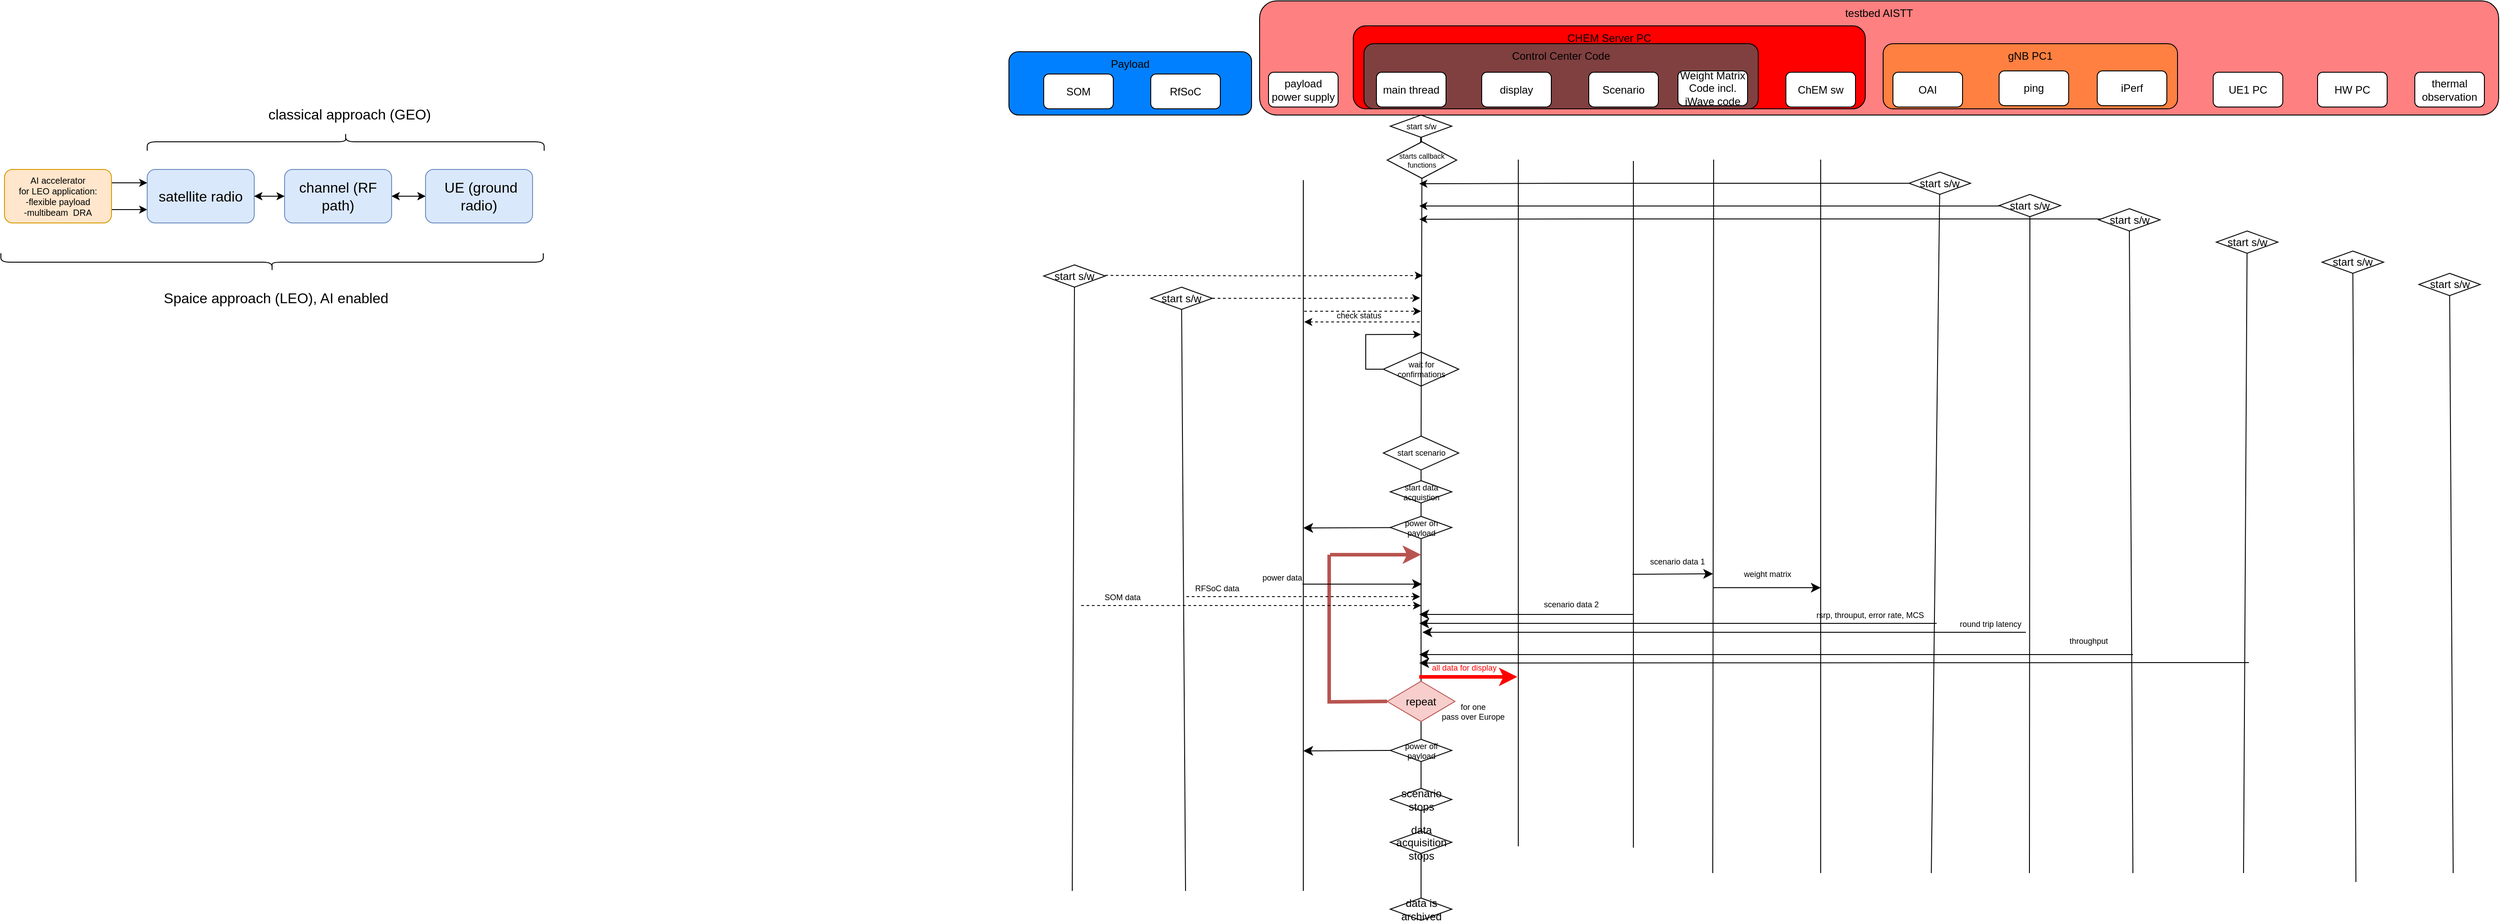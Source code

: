 <mxfile version="24.0.5" type="github">
  <diagram name="Page-1" id="akqyKi0w9UuJNH26rZH2">
    <mxGraphModel dx="986" dy="660" grid="1" gridSize="10" guides="1" tooltips="1" connect="1" arrows="1" fold="1" page="0" pageScale="1" pageWidth="850" pageHeight="1100" math="0" shadow="0">
      <root>
        <mxCell id="0" />
        <mxCell id="1" parent="0" />
        <mxCell id="XN0WKmRxlIbtqyMM3pOz-43" value="testbed AISTT" style="rounded=1;whiteSpace=wrap;html=1;verticalAlign=top;fillColor=#ff8080;" parent="1" vertex="1">
          <mxGeometry x="1481" y="52" width="1389" height="128" as="geometry" />
        </mxCell>
        <mxCell id="4lgjf_8xwGtGKe-XyLzw-3" value="gNB PC1" style="rounded=1;whiteSpace=wrap;html=1;verticalAlign=top;fillColor=#ff8040;" vertex="1" parent="1">
          <mxGeometry x="2180" y="100" width="330" height="73" as="geometry" />
        </mxCell>
        <mxCell id="4lgjf_8xwGtGKe-XyLzw-7" value="CHEM Server PC" style="rounded=1;whiteSpace=wrap;html=1;verticalAlign=top;fillColor=#ff0000;" vertex="1" parent="1">
          <mxGeometry x="1586" y="80" width="574" height="93" as="geometry" />
        </mxCell>
        <mxCell id="4lgjf_8xwGtGKe-XyLzw-6" value="Control Center Code" style="rounded=1;whiteSpace=wrap;html=1;verticalAlign=top;fillColor=#804040;" vertex="1" parent="1">
          <mxGeometry x="1598" y="100" width="442" height="73" as="geometry" />
        </mxCell>
        <mxCell id="XN0WKmRxlIbtqyMM3pOz-33" value="Payload" style="rounded=1;whiteSpace=wrap;html=1;verticalAlign=top;fillColor=#0080ff;" parent="1" vertex="1">
          <mxGeometry x="1200" y="109" width="272" height="71" as="geometry" />
        </mxCell>
        <mxCell id="f_jKXFgEopd7oYcj2sJP-1" style="edgeStyle=orthogonalEdgeStyle;rounded=0;orthogonalLoop=1;jettySize=auto;html=1;exitX=1;exitY=0.5;exitDx=0;exitDy=0;startArrow=classic;startFill=0;" parent="1" source="rtLIbUINDSShz8pWYrtB-1" target="rtLIbUINDSShz8pWYrtB-2" edge="1">
          <mxGeometry relative="1" as="geometry" />
        </mxCell>
        <mxCell id="rtLIbUINDSShz8pWYrtB-1" value="satellite radio" style="rounded=1;whiteSpace=wrap;html=1;fontSize=16;fillColor=#dae8fc;strokeColor=#6c8ebf;" parent="1" vertex="1">
          <mxGeometry x="234" y="241" width="120" height="60" as="geometry" />
        </mxCell>
        <mxCell id="f_jKXFgEopd7oYcj2sJP-2" value="" style="edgeStyle=orthogonalEdgeStyle;rounded=0;orthogonalLoop=1;jettySize=auto;html=1;" parent="1" source="rtLIbUINDSShz8pWYrtB-2" target="rtLIbUINDSShz8pWYrtB-1" edge="1">
          <mxGeometry relative="1" as="geometry" />
        </mxCell>
        <mxCell id="f_jKXFgEopd7oYcj2sJP-3" style="edgeStyle=orthogonalEdgeStyle;rounded=0;orthogonalLoop=1;jettySize=auto;html=1;exitX=1;exitY=0.5;exitDx=0;exitDy=0;entryX=0;entryY=0.5;entryDx=0;entryDy=0;startArrow=classic;startFill=0;" parent="1" source="rtLIbUINDSShz8pWYrtB-2" target="rtLIbUINDSShz8pWYrtB-3" edge="1">
          <mxGeometry relative="1" as="geometry" />
        </mxCell>
        <mxCell id="f_jKXFgEopd7oYcj2sJP-4" value="" style="edgeStyle=orthogonalEdgeStyle;rounded=0;orthogonalLoop=1;jettySize=auto;html=1;startArrow=classic;startFill=1;" parent="1" source="rtLIbUINDSShz8pWYrtB-2" target="rtLIbUINDSShz8pWYrtB-3" edge="1">
          <mxGeometry relative="1" as="geometry" />
        </mxCell>
        <mxCell id="rtLIbUINDSShz8pWYrtB-2" value="channel (RF path)" style="rounded=1;whiteSpace=wrap;html=1;fontSize=16;fillColor=#dae8fc;strokeColor=#6c8ebf;" parent="1" vertex="1">
          <mxGeometry x="388" y="241" width="120" height="60" as="geometry" />
        </mxCell>
        <mxCell id="rtLIbUINDSShz8pWYrtB-3" value="&amp;nbsp;UE (ground radio)" style="rounded=1;whiteSpace=wrap;html=1;fontSize=16;fillColor=#dae8fc;strokeColor=#6c8ebf;" parent="1" vertex="1">
          <mxGeometry x="546" y="241" width="120" height="60" as="geometry" />
        </mxCell>
        <mxCell id="f_jKXFgEopd7oYcj2sJP-5" style="edgeStyle=orthogonalEdgeStyle;rounded=0;orthogonalLoop=1;jettySize=auto;html=1;exitX=1;exitY=0.25;exitDx=0;exitDy=0;entryX=0;entryY=0.25;entryDx=0;entryDy=0;" parent="1" source="rtLIbUINDSShz8pWYrtB-4" target="rtLIbUINDSShz8pWYrtB-1" edge="1">
          <mxGeometry relative="1" as="geometry" />
        </mxCell>
        <mxCell id="f_jKXFgEopd7oYcj2sJP-6" style="edgeStyle=orthogonalEdgeStyle;rounded=0;orthogonalLoop=1;jettySize=auto;html=1;exitX=1;exitY=0.75;exitDx=0;exitDy=0;entryX=0;entryY=0.75;entryDx=0;entryDy=0;" parent="1" source="rtLIbUINDSShz8pWYrtB-4" target="rtLIbUINDSShz8pWYrtB-1" edge="1">
          <mxGeometry relative="1" as="geometry" />
        </mxCell>
        <mxCell id="rtLIbUINDSShz8pWYrtB-4" value="&lt;font style=&quot;font-size: 10px;&quot;&gt;AI accelerator&lt;br style=&quot;font-size: 10px;&quot;&gt;for LEO&lt;font style=&quot;font-size: 10px;&quot;&gt; application:&lt;/font&gt;&lt;/font&gt;&lt;font style=&quot;font-size: 10px;&quot;&gt;&lt;br style=&quot;font-size: 10px;&quot;&gt;-flexible payload&lt;/font&gt;&lt;div style=&quot;font-size: 10px;&quot;&gt;&lt;font style=&quot;font-size: 10px;&quot;&gt;-multibeam&amp;nbsp; DRA&lt;br style=&quot;font-size: 10px;&quot;&gt;&lt;/font&gt;&lt;/div&gt;" style="rounded=1;whiteSpace=wrap;html=1;fontSize=10;spacing=0;fillColor=#ffe6cc;strokeColor=#d79b00;" parent="1" vertex="1">
          <mxGeometry x="74" y="241" width="120" height="60" as="geometry" />
        </mxCell>
        <mxCell id="f_jKXFgEopd7oYcj2sJP-8" value="" style="shape=curlyBracket;whiteSpace=wrap;html=1;rounded=1;labelPosition=left;verticalLabelPosition=middle;align=right;verticalAlign=middle;rotation=90;" parent="1" vertex="1">
          <mxGeometry x="446.5" y="-12.5" width="20" height="445" as="geometry" />
        </mxCell>
        <mxCell id="f_jKXFgEopd7oYcj2sJP-9" value="" style="shape=curlyBracket;whiteSpace=wrap;html=1;rounded=1;labelPosition=left;verticalLabelPosition=middle;align=right;verticalAlign=middle;rotation=-90;" parent="1" vertex="1">
          <mxGeometry x="364" y="41" width="20" height="608" as="geometry" />
        </mxCell>
        <mxCell id="f_jKXFgEopd7oYcj2sJP-10" value="classical approach (GEO)" style="text;html=1;strokeColor=none;fillColor=none;align=center;verticalAlign=middle;whiteSpace=wrap;rounded=0;fontSize=16;" parent="1" vertex="1">
          <mxGeometry x="346" y="164" width="229.5" height="30" as="geometry" />
        </mxCell>
        <mxCell id="f_jKXFgEopd7oYcj2sJP-13" value="Spaice approach (LEO), AI enabled" style="text;html=1;strokeColor=none;fillColor=none;align=center;verticalAlign=middle;whiteSpace=wrap;rounded=0;fontSize=16;" parent="1" vertex="1">
          <mxGeometry x="234" y="370" width="289" height="30" as="geometry" />
        </mxCell>
        <mxCell id="dyPH3C41059jYyeXzHxH-2" value="" style="endArrow=none;html=1;rounded=0;" parent="1" source="dyPH3C41059jYyeXzHxH-29" edge="1">
          <mxGeometry width="50" height="50" relative="1" as="geometry">
            <mxPoint x="1657" y="738" as="sourcePoint" />
            <mxPoint x="1661" y="227" as="targetPoint" />
          </mxGeometry>
        </mxCell>
        <mxCell id="dyPH3C41059jYyeXzHxH-7" value="main thread" style="rounded=1;whiteSpace=wrap;html=1;" parent="1" vertex="1">
          <mxGeometry x="1612" y="132" width="78" height="39" as="geometry" />
        </mxCell>
        <mxCell id="dyPH3C41059jYyeXzHxH-8" value="ChEM sw" style="rounded=1;whiteSpace=wrap;html=1;" parent="1" vertex="1">
          <mxGeometry x="2071" y="132" width="78" height="39" as="geometry" />
        </mxCell>
        <mxCell id="dyPH3C41059jYyeXzHxH-9" value="OAI" style="rounded=1;whiteSpace=wrap;html=1;" parent="1" vertex="1">
          <mxGeometry x="2191" y="132" width="78" height="39" as="geometry" />
        </mxCell>
        <mxCell id="dyPH3C41059jYyeXzHxH-11" value="&lt;div&gt;UE1 PC&lt;br&gt;&lt;/div&gt;" style="rounded=1;whiteSpace=wrap;html=1;" parent="1" vertex="1">
          <mxGeometry x="2550" y="132" width="78" height="39" as="geometry" />
        </mxCell>
        <mxCell id="dyPH3C41059jYyeXzHxH-13" value="HW PC" style="rounded=1;whiteSpace=wrap;html=1;" parent="1" vertex="1">
          <mxGeometry x="2667" y="132" width="78" height="39" as="geometry" />
        </mxCell>
        <mxCell id="dyPH3C41059jYyeXzHxH-15" value="" style="endArrow=none;html=1;rounded=0;" parent="1" source="dyPH3C41059jYyeXzHxH-30" target="dyPH3C41059jYyeXzHxH-14" edge="1">
          <mxGeometry width="50" height="50" relative="1" as="geometry">
            <mxPoint x="1657" y="738" as="sourcePoint" />
            <mxPoint x="1661" y="227" as="targetPoint" />
          </mxGeometry>
        </mxCell>
        <mxCell id="dyPH3C41059jYyeXzHxH-14" value="start scenario" style="rhombus;whiteSpace=wrap;html=1;fontSize=9;" parent="1" vertex="1">
          <mxGeometry x="1619.75" y="540" width="84.5" height="38" as="geometry" />
        </mxCell>
        <mxCell id="dyPH3C41059jYyeXzHxH-17" value="" style="endArrow=none;html=1;rounded=0;" parent="1" edge="1">
          <mxGeometry width="50" height="50" relative="1" as="geometry">
            <mxPoint x="2110" y="1030" as="sourcePoint" />
            <mxPoint x="2110" y="230" as="targetPoint" />
          </mxGeometry>
        </mxCell>
        <mxCell id="dyPH3C41059jYyeXzHxH-19" value="" style="endArrow=none;html=1;rounded=0;" parent="1" target="dyPH3C41059jYyeXzHxH-18" edge="1">
          <mxGeometry width="50" height="50" relative="1" as="geometry">
            <mxPoint x="2234" y="1030" as="sourcePoint" />
            <mxPoint x="2238" y="227" as="targetPoint" />
          </mxGeometry>
        </mxCell>
        <mxCell id="dyPH3C41059jYyeXzHxH-25" style="edgeStyle=orthogonalEdgeStyle;rounded=0;orthogonalLoop=1;jettySize=auto;html=1;exitX=0;exitY=0.5;exitDx=0;exitDy=0;" parent="1" source="dyPH3C41059jYyeXzHxH-18" edge="1">
          <mxGeometry relative="1" as="geometry">
            <mxPoint x="1660" y="257" as="targetPoint" />
            <Array as="points">
              <mxPoint x="1830" y="257" />
              <mxPoint x="1670" y="257" />
            </Array>
          </mxGeometry>
        </mxCell>
        <mxCell id="dyPH3C41059jYyeXzHxH-18" value="start s/w" style="rhombus;whiteSpace=wrap;html=1;" parent="1" vertex="1">
          <mxGeometry x="2209" y="244" width="69" height="25" as="geometry" />
        </mxCell>
        <mxCell id="dyPH3C41059jYyeXzHxH-21" value="" style="endArrow=none;html=1;rounded=0;" parent="1" target="dyPH3C41059jYyeXzHxH-20" edge="1">
          <mxGeometry width="50" height="50" relative="1" as="geometry">
            <mxPoint x="2584" y="1030" as="sourcePoint" />
            <mxPoint x="2588" y="227" as="targetPoint" />
          </mxGeometry>
        </mxCell>
        <mxCell id="dyPH3C41059jYyeXzHxH-20" value="start s/w" style="rhombus;whiteSpace=wrap;html=1;" parent="1" vertex="1">
          <mxGeometry x="2553.5" y="310" width="69" height="25" as="geometry" />
        </mxCell>
        <mxCell id="dyPH3C41059jYyeXzHxH-24" value="" style="endArrow=none;html=1;rounded=0;" parent="1" target="dyPH3C41059jYyeXzHxH-22" edge="1">
          <mxGeometry width="50" height="50" relative="1" as="geometry">
            <mxPoint x="2710" y="1040" as="sourcePoint" />
            <mxPoint x="2714" y="205" as="targetPoint" />
          </mxGeometry>
        </mxCell>
        <mxCell id="dyPH3C41059jYyeXzHxH-22" value="start s/w" style="rhombus;whiteSpace=wrap;html=1;" parent="1" vertex="1">
          <mxGeometry x="2672" y="332.5" width="69" height="25" as="geometry" />
        </mxCell>
        <mxCell id="dyPH3C41059jYyeXzHxH-32" value="" style="endArrow=none;html=1;rounded=0;" parent="1" source="dyPH3C41059jYyeXzHxH-36" target="dyPH3C41059jYyeXzHxH-30" edge="1">
          <mxGeometry width="50" height="50" relative="1" as="geometry">
            <mxPoint x="1662" y="732" as="sourcePoint" />
            <mxPoint x="1662" y="554" as="targetPoint" />
          </mxGeometry>
        </mxCell>
        <mxCell id="dyPH3C41059jYyeXzHxH-30" value="start data acquistion" style="rhombus;whiteSpace=wrap;html=1;fontSize=9;" parent="1" vertex="1">
          <mxGeometry x="1627.5" y="590" width="69" height="25" as="geometry" />
        </mxCell>
        <mxCell id="dyPH3C41059jYyeXzHxH-35" value="" style="endArrow=none;html=1;rounded=0;" parent="1" source="dyPH3C41059jYyeXzHxH-40" target="dyPH3C41059jYyeXzHxH-33" edge="1">
          <mxGeometry width="50" height="50" relative="1" as="geometry">
            <mxPoint x="1662" y="966" as="sourcePoint" />
            <mxPoint x="1662" y="714" as="targetPoint" />
          </mxGeometry>
        </mxCell>
        <mxCell id="XN0WKmRxlIbtqyMM3pOz-11" style="edgeStyle=none;curved=1;rounded=0;orthogonalLoop=1;jettySize=auto;html=1;exitX=0;exitY=0.5;exitDx=0;exitDy=0;fontSize=12;startSize=8;endSize=8;" parent="1" source="dyPH3C41059jYyeXzHxH-33" edge="1">
          <mxGeometry relative="1" as="geometry">
            <mxPoint x="1530" y="893" as="targetPoint" />
          </mxGeometry>
        </mxCell>
        <mxCell id="dyPH3C41059jYyeXzHxH-33" value="power off payload" style="rhombus;whiteSpace=wrap;html=1;fontSize=9;" parent="1" vertex="1">
          <mxGeometry x="1627.5" y="880" width="69" height="25" as="geometry" />
        </mxCell>
        <mxCell id="dyPH3C41059jYyeXzHxH-37" value="" style="endArrow=none;html=1;rounded=0;" parent="1" source="XN0WKmRxlIbtqyMM3pOz-14" target="dyPH3C41059jYyeXzHxH-36" edge="1">
          <mxGeometry width="50" height="50" relative="1" as="geometry">
            <mxPoint x="1662" y="774" as="sourcePoint" />
            <mxPoint x="1662" y="642" as="targetPoint" />
          </mxGeometry>
        </mxCell>
        <mxCell id="XN0WKmRxlIbtqyMM3pOz-10" style="edgeStyle=none;curved=1;rounded=0;orthogonalLoop=1;jettySize=auto;html=1;fontSize=9;startSize=8;endSize=8;" parent="1" source="dyPH3C41059jYyeXzHxH-36" edge="1">
          <mxGeometry relative="1" as="geometry">
            <mxPoint x="1530" y="643" as="targetPoint" />
          </mxGeometry>
        </mxCell>
        <mxCell id="dyPH3C41059jYyeXzHxH-36" value="power on payload" style="rhombus;whiteSpace=wrap;html=1;fontSize=9;" parent="1" vertex="1">
          <mxGeometry x="1627.5" y="630" width="69" height="25" as="geometry" />
        </mxCell>
        <mxCell id="dyPH3C41059jYyeXzHxH-39" value="" style="endArrow=none;html=1;rounded=0;" parent="1" source="dyPH3C41059jYyeXzHxH-43" target="dyPH3C41059jYyeXzHxH-38" edge="1">
          <mxGeometry width="50" height="50" relative="1" as="geometry">
            <mxPoint x="1665" y="1094" as="sourcePoint" />
            <mxPoint x="1662" y="871" as="targetPoint" />
          </mxGeometry>
        </mxCell>
        <mxCell id="dyPH3C41059jYyeXzHxH-38" value="data acquisition stops" style="rhombus;whiteSpace=wrap;html=1;" parent="1" vertex="1">
          <mxGeometry x="1627.5" y="983" width="69" height="25" as="geometry" />
        </mxCell>
        <mxCell id="dyPH3C41059jYyeXzHxH-41" value="" style="endArrow=none;html=1;rounded=0;" parent="1" source="dyPH3C41059jYyeXzHxH-38" target="dyPH3C41059jYyeXzHxH-40" edge="1">
          <mxGeometry width="50" height="50" relative="1" as="geometry">
            <mxPoint x="1664" y="1019" as="sourcePoint" />
            <mxPoint x="1662" y="871" as="targetPoint" />
          </mxGeometry>
        </mxCell>
        <mxCell id="dyPH3C41059jYyeXzHxH-40" value="scenario stops" style="rhombus;whiteSpace=wrap;html=1;" parent="1" vertex="1">
          <mxGeometry x="1627.5" y="935" width="69" height="25" as="geometry" />
        </mxCell>
        <mxCell id="dyPH3C41059jYyeXzHxH-42" value="" style="endArrow=none;html=1;rounded=0;" parent="1" source="XN0WKmRxlIbtqyMM3pOz-5" target="dyPH3C41059jYyeXzHxH-29" edge="1">
          <mxGeometry width="50" height="50" relative="1" as="geometry">
            <mxPoint x="1662" y="529" as="sourcePoint" />
            <mxPoint x="1661" y="227" as="targetPoint" />
          </mxGeometry>
        </mxCell>
        <mxCell id="dyPH3C41059jYyeXzHxH-29" value="start s/w" style="rhombus;whiteSpace=wrap;html=1;fontSize=9;" parent="1" vertex="1">
          <mxGeometry x="1627.5" y="180" width="69" height="25" as="geometry" />
        </mxCell>
        <mxCell id="dyPH3C41059jYyeXzHxH-43" value="data is archived" style="rhombus;whiteSpace=wrap;html=1;" parent="1" vertex="1">
          <mxGeometry x="1627.5" y="1058" width="69" height="25" as="geometry" />
        </mxCell>
        <mxCell id="cFXwHNUh8NjnOuUYUcD7-1" value="" style="endArrow=classic;html=1;rounded=0;fontSize=12;startSize=8;endSize=8;curved=1;entryX=0.895;entryY=0.949;entryDx=0;entryDy=0;entryPerimeter=0;" parent="1" edge="1" target="4lgjf_8xwGtGKe-XyLzw-10">
          <mxGeometry width="50" height="50" relative="1" as="geometry">
            <mxPoint x="1899" y="694.95" as="sourcePoint" />
            <mxPoint x="2007" y="694.95" as="targetPoint" />
          </mxGeometry>
        </mxCell>
        <mxCell id="cFXwHNUh8NjnOuUYUcD7-3" value="Weight Matrix Code incl. iWave code" style="rounded=1;whiteSpace=wrap;html=1;" parent="1" vertex="1">
          <mxGeometry x="1950" y="130.5" width="78" height="39" as="geometry" />
        </mxCell>
        <mxCell id="cFXwHNUh8NjnOuUYUcD7-4" value="" style="endArrow=none;html=1;rounded=0;" parent="1" edge="1">
          <mxGeometry width="50" height="50" relative="1" as="geometry">
            <mxPoint x="1989" y="1030" as="sourcePoint" />
            <mxPoint x="1990" y="230" as="targetPoint" />
          </mxGeometry>
        </mxCell>
        <mxCell id="cFXwHNUh8NjnOuUYUcD7-10" value="" style="endArrow=classic;html=1;rounded=0;fontSize=12;startSize=8;endSize=8;curved=1;" parent="1" edge="1">
          <mxGeometry width="50" height="50" relative="1" as="geometry">
            <mxPoint x="1990" y="710" as="sourcePoint" />
            <mxPoint x="2110" y="710" as="targetPoint" />
          </mxGeometry>
        </mxCell>
        <mxCell id="XN0WKmRxlIbtqyMM3pOz-6" value="weight matrix" style="text;html=1;strokeColor=none;fillColor=none;align=center;verticalAlign=middle;whiteSpace=wrap;rounded=0;fontSize=9;" parent="1" vertex="1">
          <mxGeometry x="2000" y="680" width="101" height="30" as="geometry" />
        </mxCell>
        <mxCell id="XN0WKmRxlIbtqyMM3pOz-8" value="payload power supply" style="rounded=1;whiteSpace=wrap;html=1;" parent="1" vertex="1">
          <mxGeometry x="1491" y="132" width="78" height="39" as="geometry" />
        </mxCell>
        <mxCell id="XN0WKmRxlIbtqyMM3pOz-9" value="" style="endArrow=none;html=1;rounded=0;" parent="1" edge="1">
          <mxGeometry width="50" height="50" relative="1" as="geometry">
            <mxPoint x="1530" y="1050" as="sourcePoint" />
            <mxPoint x="1530" y="253" as="targetPoint" />
          </mxGeometry>
        </mxCell>
        <mxCell id="XN0WKmRxlIbtqyMM3pOz-16" value="" style="endArrow=none;html=1;rounded=0;" parent="1" source="dyPH3C41059jYyeXzHxH-33" target="XN0WKmRxlIbtqyMM3pOz-14" edge="1">
          <mxGeometry width="50" height="50" relative="1" as="geometry">
            <mxPoint x="1662" y="861" as="sourcePoint" />
            <mxPoint x="1662" y="723" as="targetPoint" />
          </mxGeometry>
        </mxCell>
        <mxCell id="XN0WKmRxlIbtqyMM3pOz-17" style="edgeStyle=none;curved=1;rounded=0;orthogonalLoop=1;jettySize=auto;html=1;exitX=0;exitY=0.5;exitDx=0;exitDy=0;fontSize=9;startSize=8;endSize=8;endArrow=none;endFill=0;fillColor=#f8cecc;strokeColor=#b85450;strokeWidth=4;" parent="1" source="XN0WKmRxlIbtqyMM3pOz-14" edge="1">
          <mxGeometry relative="1" as="geometry">
            <mxPoint x="1560" y="838" as="targetPoint" />
          </mxGeometry>
        </mxCell>
        <mxCell id="XN0WKmRxlIbtqyMM3pOz-14" value="repeat" style="rhombus;whiteSpace=wrap;html=1;fillColor=#f8cecc;strokeColor=#b85450;" parent="1" vertex="1">
          <mxGeometry x="1624" y="815" width="76" height="45" as="geometry" />
        </mxCell>
        <mxCell id="XN0WKmRxlIbtqyMM3pOz-18" value="" style="endArrow=none;html=1;rounded=0;fontSize=12;startSize=8;endSize=8;curved=1;endFill=0;fillColor=#f8cecc;strokeColor=#b85450;strokeWidth=4;" parent="1" edge="1">
          <mxGeometry width="50" height="50" relative="1" as="geometry">
            <mxPoint x="1559" y="840" as="sourcePoint" />
            <mxPoint x="1559" y="673" as="targetPoint" />
          </mxGeometry>
        </mxCell>
        <mxCell id="XN0WKmRxlIbtqyMM3pOz-19" value="" style="endArrow=classic;html=1;rounded=0;fontSize=12;startSize=8;endSize=8;curved=1;fillColor=#f8cecc;strokeColor=#b85450;strokeWidth=4;" parent="1" edge="1">
          <mxGeometry width="50" height="50" relative="1" as="geometry">
            <mxPoint x="1560" y="673" as="sourcePoint" />
            <mxPoint x="1662" y="673" as="targetPoint" />
          </mxGeometry>
        </mxCell>
        <mxCell id="XN0WKmRxlIbtqyMM3pOz-20" value="" style="endArrow=classic;html=1;rounded=0;fontSize=12;startSize=8;endSize=8;curved=1;" parent="1" edge="1">
          <mxGeometry width="50" height="50" relative="1" as="geometry">
            <mxPoint x="1529" y="706" as="sourcePoint" />
            <mxPoint x="1663" y="706" as="targetPoint" />
          </mxGeometry>
        </mxCell>
        <mxCell id="XN0WKmRxlIbtqyMM3pOz-21" value="rsrp, throuput, error rate, MCS" style="text;html=1;strokeColor=none;fillColor=none;align=center;verticalAlign=middle;whiteSpace=wrap;rounded=0;fontSize=9;" parent="1" vertex="1">
          <mxGeometry x="2090" y="726" width="151" height="30" as="geometry" />
        </mxCell>
        <mxCell id="XN0WKmRxlIbtqyMM3pOz-23" style="edgeStyle=none;curved=1;rounded=0;orthogonalLoop=1;jettySize=auto;html=1;fontSize=12;startSize=8;endSize=8;" parent="1" edge="1">
          <mxGeometry relative="1" as="geometry">
            <mxPoint x="1660" y="740" as="targetPoint" />
            <mxPoint x="1900" y="740" as="sourcePoint" />
          </mxGeometry>
        </mxCell>
        <mxCell id="XN0WKmRxlIbtqyMM3pOz-26" value="SOM" style="rounded=1;whiteSpace=wrap;html=1;" parent="1" vertex="1">
          <mxGeometry x="1239" y="134" width="78" height="39" as="geometry" />
        </mxCell>
        <mxCell id="XN0WKmRxlIbtqyMM3pOz-27" value="" style="endArrow=none;html=1;rounded=0;" parent="1" target="XN0WKmRxlIbtqyMM3pOz-28" edge="1">
          <mxGeometry width="50" height="50" relative="1" as="geometry">
            <mxPoint x="1271" y="1050" as="sourcePoint" />
            <mxPoint x="1275" y="138" as="targetPoint" />
          </mxGeometry>
        </mxCell>
        <mxCell id="XN0WKmRxlIbtqyMM3pOz-28" value="start s/w" style="rhombus;whiteSpace=wrap;html=1;" parent="1" vertex="1">
          <mxGeometry x="1239" y="348" width="69" height="25" as="geometry" />
        </mxCell>
        <mxCell id="XN0WKmRxlIbtqyMM3pOz-30" value="RfSoC" style="rounded=1;whiteSpace=wrap;html=1;" parent="1" vertex="1">
          <mxGeometry x="1359" y="134" width="78" height="39" as="geometry" />
        </mxCell>
        <mxCell id="XN0WKmRxlIbtqyMM3pOz-31" value="" style="endArrow=none;html=1;rounded=0;" parent="1" target="XN0WKmRxlIbtqyMM3pOz-32" edge="1">
          <mxGeometry width="50" height="50" relative="1" as="geometry">
            <mxPoint x="1398" y="1050" as="sourcePoint" />
            <mxPoint x="1401.5" y="186.5" as="targetPoint" />
          </mxGeometry>
        </mxCell>
        <mxCell id="XN0WKmRxlIbtqyMM3pOz-32" value="start s/w" style="rhombus;whiteSpace=wrap;html=1;" parent="1" vertex="1">
          <mxGeometry x="1359" y="373" width="69" height="25" as="geometry" />
        </mxCell>
        <mxCell id="XN0WKmRxlIbtqyMM3pOz-35" style="edgeStyle=orthogonalEdgeStyle;rounded=0;orthogonalLoop=1;jettySize=auto;html=1;dashed=1;" parent="1" edge="1">
          <mxGeometry relative="1" as="geometry">
            <mxPoint x="1664" y="360" as="targetPoint" />
            <mxPoint x="1308" y="359.79" as="sourcePoint" />
          </mxGeometry>
        </mxCell>
        <mxCell id="XN0WKmRxlIbtqyMM3pOz-38" style="edgeStyle=none;curved=1;rounded=0;orthogonalLoop=1;jettySize=auto;html=1;fontSize=12;startSize=8;endSize=8;" parent="1" edge="1">
          <mxGeometry relative="1" as="geometry">
            <mxPoint x="1663.5" y="760" as="targetPoint" />
            <mxPoint x="2340" y="760" as="sourcePoint" />
          </mxGeometry>
        </mxCell>
        <mxCell id="XN0WKmRxlIbtqyMM3pOz-39" style="edgeStyle=none;curved=1;rounded=0;orthogonalLoop=1;jettySize=auto;html=1;fontSize=12;startSize=8;endSize=8;" parent="1" edge="1">
          <mxGeometry relative="1" as="geometry">
            <mxPoint x="1660" y="785" as="targetPoint" />
            <mxPoint x="2460" y="785" as="sourcePoint" />
          </mxGeometry>
        </mxCell>
        <mxCell id="XN0WKmRxlIbtqyMM3pOz-41" style="edgeStyle=orthogonalEdgeStyle;rounded=0;orthogonalLoop=1;jettySize=auto;html=1;dashed=1;" parent="1" edge="1">
          <mxGeometry relative="1" as="geometry">
            <mxPoint x="1662" y="400" as="targetPoint" />
            <mxPoint x="1531" y="400" as="sourcePoint" />
            <Array as="points">
              <mxPoint x="1662" y="400" />
            </Array>
          </mxGeometry>
        </mxCell>
        <mxCell id="XN0WKmRxlIbtqyMM3pOz-44" value="thermal observation" style="rounded=1;whiteSpace=wrap;html=1;" parent="1" vertex="1">
          <mxGeometry x="2776" y="132" width="78" height="39" as="geometry" />
        </mxCell>
        <mxCell id="XN0WKmRxlIbtqyMM3pOz-45" value="power data" style="text;html=1;strokeColor=none;fillColor=none;align=center;verticalAlign=middle;whiteSpace=wrap;rounded=0;fontSize=9;" parent="1" vertex="1">
          <mxGeometry x="1456" y="684" width="101" height="30" as="geometry" />
        </mxCell>
        <mxCell id="XN0WKmRxlIbtqyMM3pOz-46" value="round trip latency" style="text;html=1;strokeColor=none;fillColor=none;align=center;verticalAlign=middle;whiteSpace=wrap;rounded=0;fontSize=9;" parent="1" vertex="1">
          <mxGeometry x="2250" y="736" width="101" height="30" as="geometry" />
        </mxCell>
        <mxCell id="XN0WKmRxlIbtqyMM3pOz-49" value="" style="endArrow=none;html=1;rounded=0;" parent="1" target="XN0WKmRxlIbtqyMM3pOz-50" edge="1">
          <mxGeometry width="50" height="50" relative="1" as="geometry">
            <mxPoint x="2819" y="1030" as="sourcePoint" />
            <mxPoint x="2823" y="245" as="targetPoint" />
          </mxGeometry>
        </mxCell>
        <mxCell id="XN0WKmRxlIbtqyMM3pOz-50" value="start s/w" style="rhombus;whiteSpace=wrap;html=1;" parent="1" vertex="1">
          <mxGeometry x="2780.5" y="357.5" width="69" height="25" as="geometry" />
        </mxCell>
        <mxCell id="XN0WKmRxlIbtqyMM3pOz-51" style="edgeStyle=none;curved=1;rounded=0;orthogonalLoop=1;jettySize=auto;html=1;fontSize=12;startSize=8;endSize=8;" parent="1" edge="1">
          <mxGeometry relative="1" as="geometry">
            <mxPoint x="1660" y="794.47" as="targetPoint" />
            <mxPoint x="2590" y="794" as="sourcePoint" />
          </mxGeometry>
        </mxCell>
        <mxCell id="xQclkONQ4EtKPvf6HYrY-1" style="edgeStyle=orthogonalEdgeStyle;rounded=0;orthogonalLoop=1;jettySize=auto;html=1;dashed=1;" parent="1" edge="1">
          <mxGeometry relative="1" as="geometry">
            <mxPoint x="1660.99" y="720" as="targetPoint" />
            <mxPoint x="1398.99" y="720" as="sourcePoint" />
            <Array as="points">
              <mxPoint x="1660.99" y="720" />
            </Array>
          </mxGeometry>
        </mxCell>
        <mxCell id="xQclkONQ4EtKPvf6HYrY-2" style="edgeStyle=orthogonalEdgeStyle;rounded=0;orthogonalLoop=1;jettySize=auto;html=1;dashed=1;" parent="1" edge="1">
          <mxGeometry relative="1" as="geometry">
            <mxPoint x="1662" y="730" as="targetPoint" />
            <mxPoint x="1281" y="730" as="sourcePoint" />
          </mxGeometry>
        </mxCell>
        <mxCell id="xQclkONQ4EtKPvf6HYrY-3" value="RFSoC data" style="text;html=1;strokeColor=none;fillColor=none;align=center;verticalAlign=middle;whiteSpace=wrap;rounded=0;fontSize=9;" parent="1" vertex="1">
          <mxGeometry x="1383" y="696" width="101" height="30" as="geometry" />
        </mxCell>
        <mxCell id="xQclkONQ4EtKPvf6HYrY-4" value="SOM data" style="text;html=1;strokeColor=none;fillColor=none;align=center;verticalAlign=middle;whiteSpace=wrap;rounded=0;fontSize=9;" parent="1" vertex="1">
          <mxGeometry x="1277" y="706" width="101" height="30" as="geometry" />
        </mxCell>
        <mxCell id="xQclkONQ4EtKPvf6HYrY-6" value="for one&lt;br&gt;pass over Europe" style="text;html=1;strokeColor=none;fillColor=none;align=center;verticalAlign=middle;whiteSpace=wrap;rounded=0;fontSize=9;" parent="1" vertex="1">
          <mxGeometry x="1670" y="834" width="101" height="30" as="geometry" />
        </mxCell>
        <mxCell id="yYtyU6TjJ05cSNHZCHMc-1" style="edgeStyle=orthogonalEdgeStyle;rounded=0;orthogonalLoop=1;jettySize=auto;html=1;exitX=1;exitY=0.5;exitDx=0;exitDy=0;dashed=1;" parent="1" source="XN0WKmRxlIbtqyMM3pOz-32" edge="1">
          <mxGeometry relative="1" as="geometry">
            <mxPoint x="1661" y="385.21" as="targetPoint" />
            <mxPoint x="1305" y="385" as="sourcePoint" />
          </mxGeometry>
        </mxCell>
        <mxCell id="yYtyU6TjJ05cSNHZCHMc-4" style="edgeStyle=orthogonalEdgeStyle;rounded=0;orthogonalLoop=1;jettySize=auto;html=1;exitX=0;exitY=0.5;exitDx=0;exitDy=0;" parent="1" source="yYtyU6TjJ05cSNHZCHMc-2" edge="1">
          <mxGeometry relative="1" as="geometry">
            <mxPoint x="1661.947" y="426.053" as="targetPoint" />
            <Array as="points">
              <mxPoint x="1600" y="465" />
              <mxPoint x="1600" y="426" />
            </Array>
          </mxGeometry>
        </mxCell>
        <mxCell id="yYtyU6TjJ05cSNHZCHMc-2" value="wait for confirmations" style="rhombus;whiteSpace=wrap;html=1;fontSize=9;" parent="1" vertex="1">
          <mxGeometry x="1619.75" y="446" width="84.5" height="38" as="geometry" />
        </mxCell>
        <mxCell id="yYtyU6TjJ05cSNHZCHMc-5" style="edgeStyle=orthogonalEdgeStyle;rounded=0;orthogonalLoop=1;jettySize=auto;html=1;startArrow=classic;startFill=1;endArrow=none;endFill=0;dashed=1;" parent="1" edge="1">
          <mxGeometry relative="1" as="geometry">
            <mxPoint x="1662" y="412" as="targetPoint" />
            <mxPoint x="1531" y="412" as="sourcePoint" />
            <Array as="points">
              <mxPoint x="1662" y="412" />
            </Array>
          </mxGeometry>
        </mxCell>
        <mxCell id="yYtyU6TjJ05cSNHZCHMc-6" value="check status" style="text;html=1;strokeColor=none;fillColor=none;align=center;verticalAlign=middle;whiteSpace=wrap;rounded=0;fontSize=9;" parent="1" vertex="1">
          <mxGeometry x="1542" y="390" width="101" height="30" as="geometry" />
        </mxCell>
        <mxCell id="4lgjf_8xwGtGKe-XyLzw-1" value="ping" style="rounded=1;whiteSpace=wrap;html=1;" vertex="1" parent="1">
          <mxGeometry x="2310" y="130.5" width="78" height="39" as="geometry" />
        </mxCell>
        <mxCell id="4lgjf_8xwGtGKe-XyLzw-2" value="iPerf" style="rounded=1;whiteSpace=wrap;html=1;" vertex="1" parent="1">
          <mxGeometry x="2420" y="130.5" width="78" height="39" as="geometry" />
        </mxCell>
        <mxCell id="4lgjf_8xwGtGKe-XyLzw-4" value="display" style="rounded=1;whiteSpace=wrap;html=1;" vertex="1" parent="1">
          <mxGeometry x="1730" y="132" width="78" height="39" as="geometry" />
        </mxCell>
        <mxCell id="4lgjf_8xwGtGKe-XyLzw-5" value="Scenario" style="rounded=1;whiteSpace=wrap;html=1;" vertex="1" parent="1">
          <mxGeometry x="1850" y="132" width="78" height="39" as="geometry" />
        </mxCell>
        <mxCell id="4lgjf_8xwGtGKe-XyLzw-8" value="" style="endArrow=none;html=1;rounded=0;" edge="1" parent="1">
          <mxGeometry width="50" height="50" relative="1" as="geometry">
            <mxPoint x="1771" y="1000" as="sourcePoint" />
            <mxPoint x="1771" y="230" as="targetPoint" />
          </mxGeometry>
        </mxCell>
        <mxCell id="4lgjf_8xwGtGKe-XyLzw-9" value="" style="endArrow=none;html=1;rounded=0;" edge="1" parent="1">
          <mxGeometry width="50" height="50" relative="1" as="geometry">
            <mxPoint x="1900" y="1001.5" as="sourcePoint" />
            <mxPoint x="1900" y="231.5" as="targetPoint" />
          </mxGeometry>
        </mxCell>
        <mxCell id="4lgjf_8xwGtGKe-XyLzw-10" value="scenario data 1" style="text;html=1;strokeColor=none;fillColor=none;align=center;verticalAlign=middle;whiteSpace=wrap;rounded=0;fontSize=9;" vertex="1" parent="1">
          <mxGeometry x="1899" y="666" width="101" height="30" as="geometry" />
        </mxCell>
        <mxCell id="4lgjf_8xwGtGKe-XyLzw-13" value="all data for display" style="text;html=1;strokeColor=none;fillColor=none;align=center;verticalAlign=middle;whiteSpace=wrap;rounded=0;fontSize=9;fontColor=#ff0000;" vertex="1" parent="1">
          <mxGeometry x="1660" y="785" width="101" height="30" as="geometry" />
        </mxCell>
        <mxCell id="4lgjf_8xwGtGKe-XyLzw-14" style="edgeStyle=none;curved=1;rounded=0;orthogonalLoop=1;jettySize=auto;html=1;fontSize=12;startSize=8;endSize=8;endArrow=none;endFill=0;startArrow=classic;startFill=1;strokeColor=#ff0000;strokeWidth=4;" edge="1" parent="1">
          <mxGeometry relative="1" as="geometry">
            <mxPoint x="1660" y="810" as="targetPoint" />
            <mxPoint x="1770" y="810" as="sourcePoint" />
          </mxGeometry>
        </mxCell>
        <mxCell id="4lgjf_8xwGtGKe-XyLzw-15" value="scenario data 2" style="text;html=1;strokeColor=none;fillColor=none;align=center;verticalAlign=middle;whiteSpace=wrap;rounded=0;fontSize=9;" vertex="1" parent="1">
          <mxGeometry x="1780" y="714" width="101" height="30" as="geometry" />
        </mxCell>
        <mxCell id="4lgjf_8xwGtGKe-XyLzw-16" style="edgeStyle=none;curved=1;rounded=0;orthogonalLoop=1;jettySize=auto;html=1;fontSize=12;startSize=8;endSize=8;" edge="1" parent="1">
          <mxGeometry relative="1" as="geometry">
            <mxPoint x="1660" y="750" as="targetPoint" />
            <mxPoint x="2240" y="750" as="sourcePoint" />
          </mxGeometry>
        </mxCell>
        <mxCell id="4lgjf_8xwGtGKe-XyLzw-18" value="" style="endArrow=none;html=1;rounded=0;entryX=0.5;entryY=1;entryDx=0;entryDy=0;" edge="1" parent="1" target="4lgjf_8xwGtGKe-XyLzw-20">
          <mxGeometry width="50" height="50" relative="1" as="geometry">
            <mxPoint x="2344" y="1030" as="sourcePoint" />
            <mxPoint x="2344" y="230" as="targetPoint" />
          </mxGeometry>
        </mxCell>
        <mxCell id="4lgjf_8xwGtGKe-XyLzw-19" value="" style="endArrow=none;html=1;rounded=0;entryX=0.5;entryY=1;entryDx=0;entryDy=0;" edge="1" parent="1" target="4lgjf_8xwGtGKe-XyLzw-21">
          <mxGeometry width="50" height="50" relative="1" as="geometry">
            <mxPoint x="2460" y="1030" as="sourcePoint" />
            <mxPoint x="2460" y="230" as="targetPoint" />
          </mxGeometry>
        </mxCell>
        <mxCell id="4lgjf_8xwGtGKe-XyLzw-23" value="" style="endArrow=none;html=1;rounded=0;" edge="1" parent="1" source="dyPH3C41059jYyeXzHxH-14" target="XN0WKmRxlIbtqyMM3pOz-5">
          <mxGeometry width="50" height="50" relative="1" as="geometry">
            <mxPoint x="1662" y="540" as="sourcePoint" />
            <mxPoint x="1662" y="205" as="targetPoint" />
          </mxGeometry>
        </mxCell>
        <mxCell id="XN0WKmRxlIbtqyMM3pOz-5" value="starts callback functions" style="rhombus;whiteSpace=wrap;html=1;fontSize=8;" parent="1" vertex="1">
          <mxGeometry x="1624" y="210" width="78" height="41" as="geometry" />
        </mxCell>
        <mxCell id="4lgjf_8xwGtGKe-XyLzw-26" style="edgeStyle=orthogonalEdgeStyle;rounded=0;orthogonalLoop=1;jettySize=auto;html=1;" edge="1" parent="1">
          <mxGeometry relative="1" as="geometry">
            <mxPoint x="1660" y="296.91" as="targetPoint" />
            <Array as="points">
              <mxPoint x="1880" y="296.91" />
              <mxPoint x="1662" y="296.91" />
            </Array>
            <mxPoint x="2467" y="296.5" as="sourcePoint" />
          </mxGeometry>
        </mxCell>
        <mxCell id="4lgjf_8xwGtGKe-XyLzw-27" style="edgeStyle=orthogonalEdgeStyle;rounded=0;orthogonalLoop=1;jettySize=auto;html=1;" edge="1" parent="1">
          <mxGeometry relative="1" as="geometry">
            <mxPoint x="1660" y="281.91" as="targetPoint" />
            <Array as="points">
              <mxPoint x="1676" y="281.99" />
              <mxPoint x="1458" y="281.99" />
            </Array>
            <mxPoint x="2330" y="280.91" as="sourcePoint" />
          </mxGeometry>
        </mxCell>
        <mxCell id="4lgjf_8xwGtGKe-XyLzw-20" value="start s/w" style="rhombus;whiteSpace=wrap;html=1;" vertex="1" parent="1">
          <mxGeometry x="2310" y="269" width="69" height="25" as="geometry" />
        </mxCell>
        <mxCell id="4lgjf_8xwGtGKe-XyLzw-21" value="start s/w" style="rhombus;whiteSpace=wrap;html=1;" vertex="1" parent="1">
          <mxGeometry x="2421.5" y="285" width="69" height="25" as="geometry" />
        </mxCell>
        <mxCell id="4lgjf_8xwGtGKe-XyLzw-29" value="throughput" style="text;html=1;strokeColor=none;fillColor=none;align=center;verticalAlign=middle;whiteSpace=wrap;rounded=0;fontSize=9;" vertex="1" parent="1">
          <mxGeometry x="2360" y="755" width="101" height="30" as="geometry" />
        </mxCell>
      </root>
    </mxGraphModel>
  </diagram>
</mxfile>
